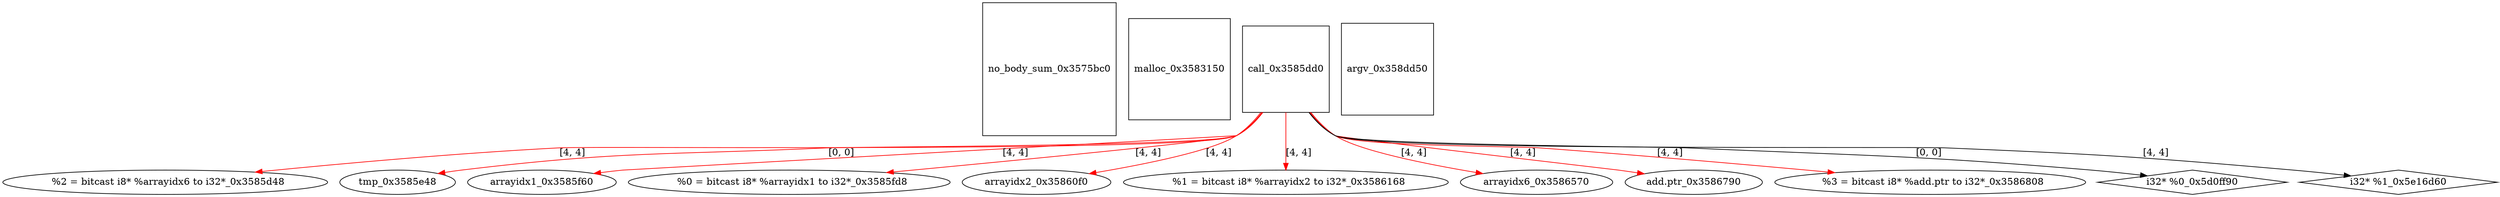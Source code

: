 digraph grafico {
"no_body_sum_0x3575bc0" [shape=square];
"malloc_0x3583150" [shape=square];
"  %2 = bitcast i8* %arrayidx6 to i32*_0x3585d48" [shape=ellipse];
"call_0x3585dd0" -> "  %2 = bitcast i8* %arrayidx6 to i32*_0x3585d48" [label="[4, 4]",color=red];
"call_0x3585dd0" [shape=square];
"tmp_0x3585e48" [shape=ellipse];
"call_0x3585dd0" -> "tmp_0x3585e48" [label="[0, 0]",color=red];
"arrayidx1_0x3585f60" [shape=ellipse];
"call_0x3585dd0" -> "arrayidx1_0x3585f60" [label="[4, 4]",color=red];
"  %0 = bitcast i8* %arrayidx1 to i32*_0x3585fd8" [shape=ellipse];
"call_0x3585dd0" -> "  %0 = bitcast i8* %arrayidx1 to i32*_0x3585fd8" [label="[4, 4]",color=red];
"arrayidx2_0x35860f0" [shape=ellipse];
"call_0x3585dd0" -> "arrayidx2_0x35860f0" [label="[4, 4]",color=red];
"  %1 = bitcast i8* %arrayidx2 to i32*_0x3586168" [shape=ellipse];
"call_0x3585dd0" -> "  %1 = bitcast i8* %arrayidx2 to i32*_0x3586168" [label="[4, 4]",color=red];
"arrayidx6_0x3586570" [shape=ellipse];
"call_0x3585dd0" -> "arrayidx6_0x3586570" [label="[4, 4]",color=red];
"add.ptr_0x3586790" [shape=ellipse];
"call_0x3585dd0" -> "add.ptr_0x3586790" [label="[4, 4]",color=red];
"  %3 = bitcast i8* %add.ptr to i32*_0x3586808" [shape=ellipse];
"call_0x3585dd0" -> "  %3 = bitcast i8* %add.ptr to i32*_0x3586808" [label="[4, 4]",color=red];
"argv_0x358dd50" [shape=square];
"i32* %0_0x5d0ff90" [shape=diamond];
"call_0x3585dd0" -> "i32* %0_0x5d0ff90" [label="[0, 0]"];
"i32* %1_0x5e16d60" [shape=diamond];
"call_0x3585dd0" -> "i32* %1_0x5e16d60" [label="[4, 4]"];
}